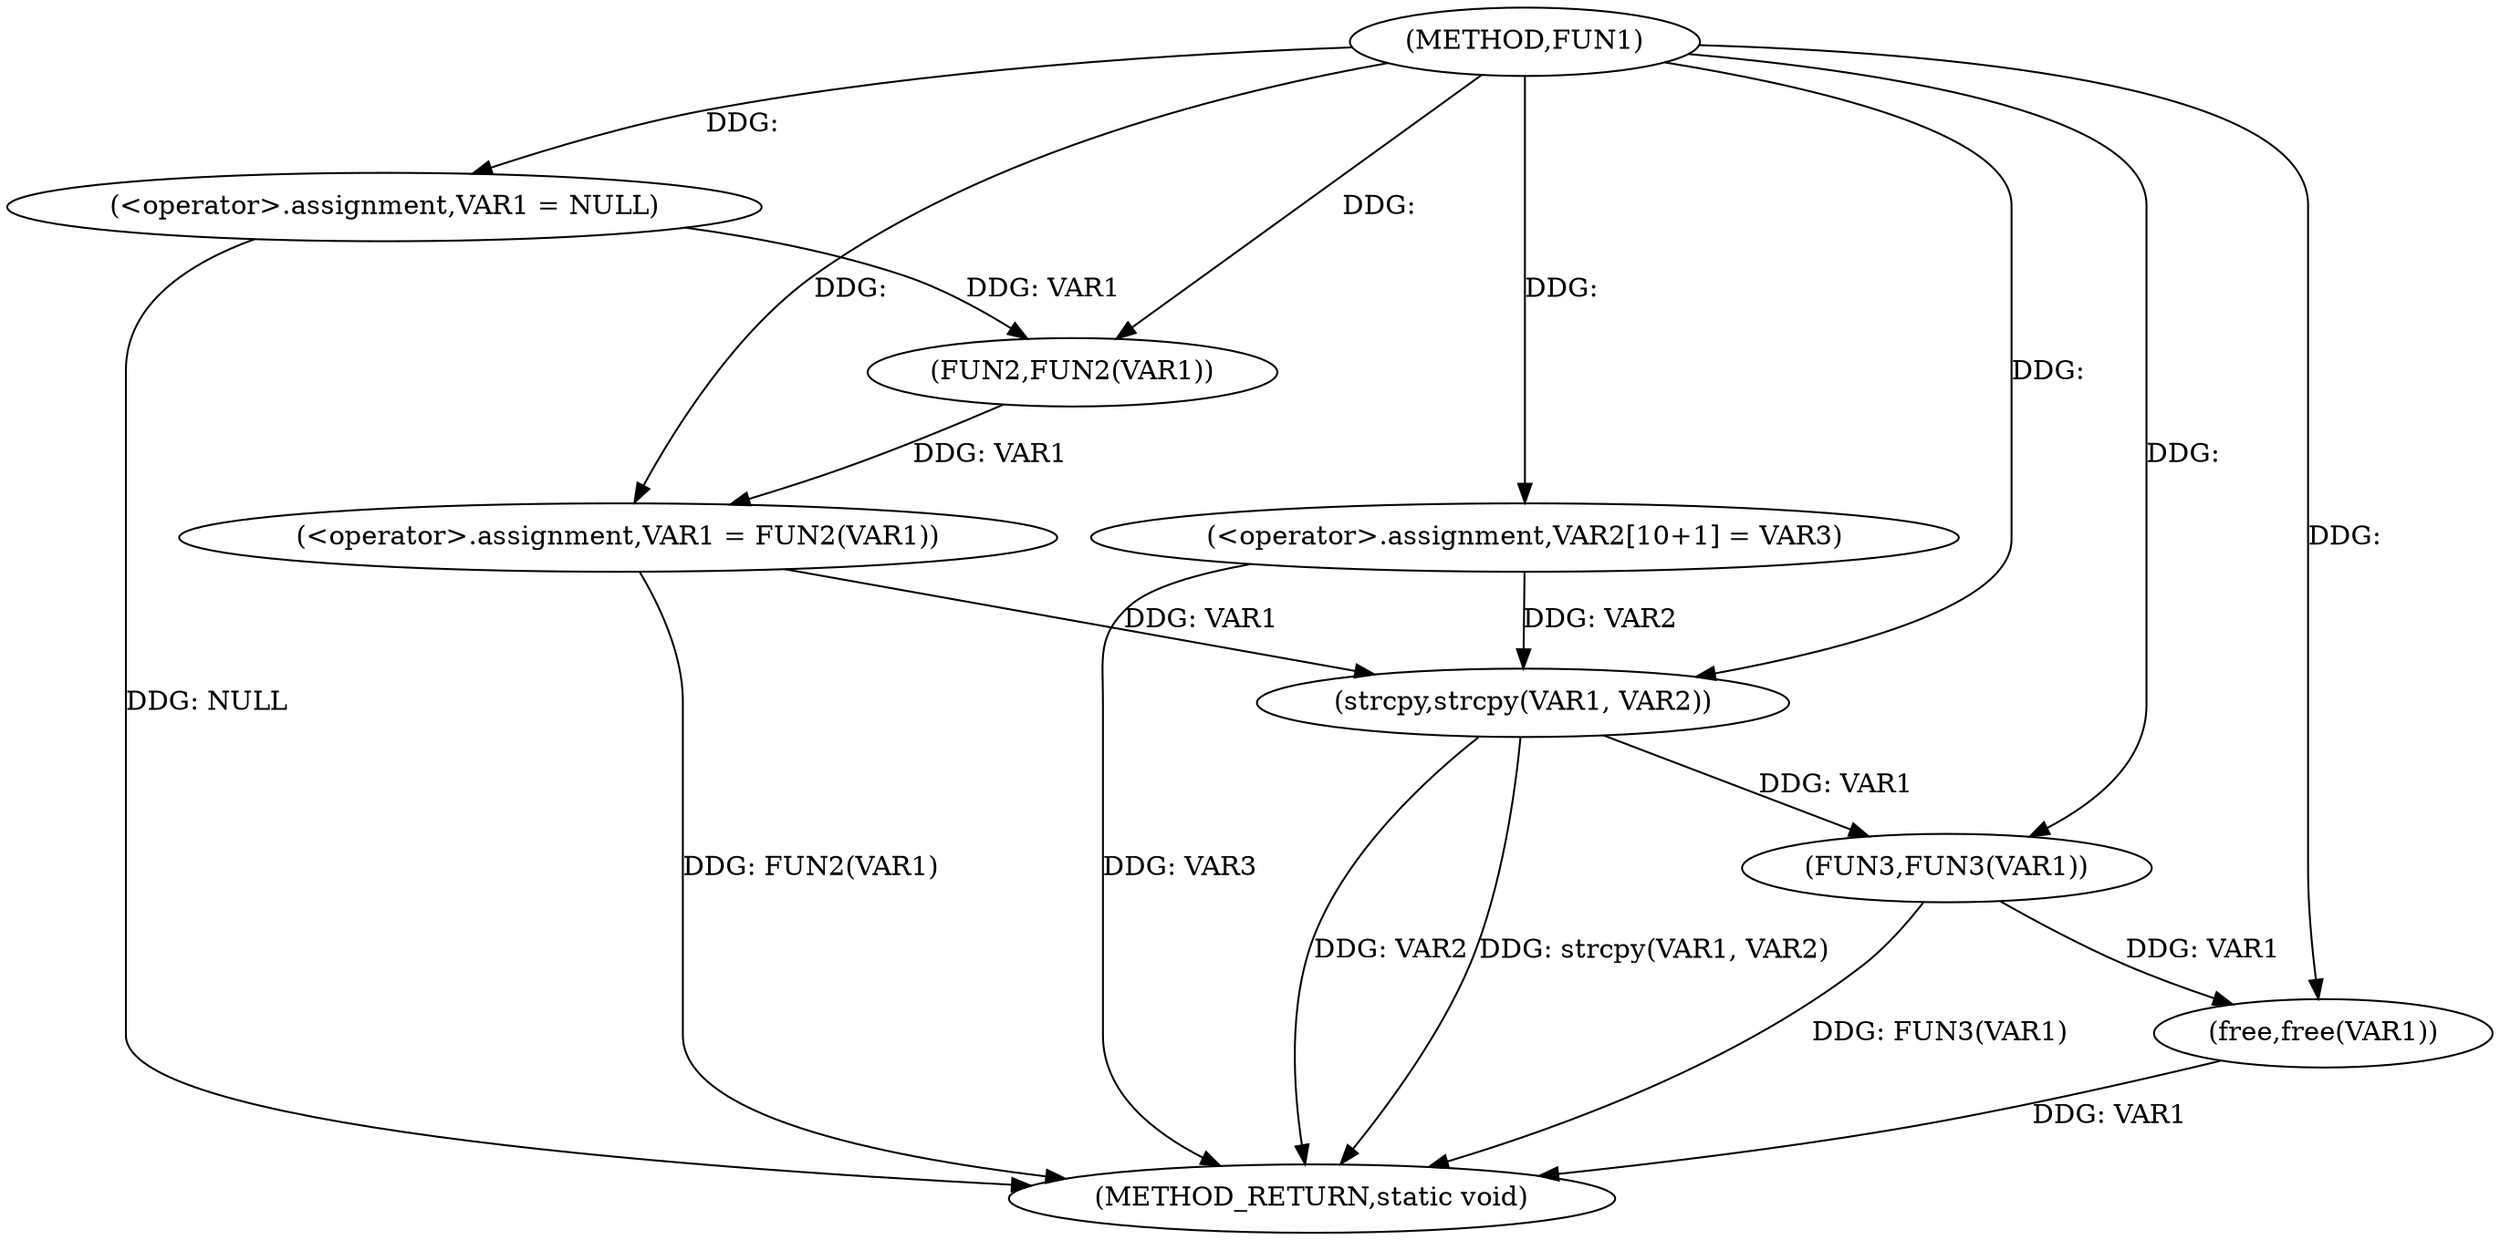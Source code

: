 digraph FUN1 {  
"1000100" [label = "(METHOD,FUN1)" ]
"1000122" [label = "(METHOD_RETURN,static void)" ]
"1000103" [label = "(<operator>.assignment,VAR1 = NULL)" ]
"1000106" [label = "(<operator>.assignment,VAR1 = FUN2(VAR1))" ]
"1000108" [label = "(FUN2,FUN2(VAR1))" ]
"1000112" [label = "(<operator>.assignment,VAR2[10+1] = VAR3)" ]
"1000115" [label = "(strcpy,strcpy(VAR1, VAR2))" ]
"1000118" [label = "(FUN3,FUN3(VAR1))" ]
"1000120" [label = "(free,free(VAR1))" ]
  "1000115" -> "1000122"  [ label = "DDG: VAR2"] 
  "1000106" -> "1000122"  [ label = "DDG: FUN2(VAR1)"] 
  "1000103" -> "1000122"  [ label = "DDG: NULL"] 
  "1000112" -> "1000122"  [ label = "DDG: VAR3"] 
  "1000118" -> "1000122"  [ label = "DDG: FUN3(VAR1)"] 
  "1000115" -> "1000122"  [ label = "DDG: strcpy(VAR1, VAR2)"] 
  "1000120" -> "1000122"  [ label = "DDG: VAR1"] 
  "1000100" -> "1000103"  [ label = "DDG: "] 
  "1000108" -> "1000106"  [ label = "DDG: VAR1"] 
  "1000100" -> "1000106"  [ label = "DDG: "] 
  "1000103" -> "1000108"  [ label = "DDG: VAR1"] 
  "1000100" -> "1000108"  [ label = "DDG: "] 
  "1000100" -> "1000112"  [ label = "DDG: "] 
  "1000106" -> "1000115"  [ label = "DDG: VAR1"] 
  "1000100" -> "1000115"  [ label = "DDG: "] 
  "1000112" -> "1000115"  [ label = "DDG: VAR2"] 
  "1000115" -> "1000118"  [ label = "DDG: VAR1"] 
  "1000100" -> "1000118"  [ label = "DDG: "] 
  "1000118" -> "1000120"  [ label = "DDG: VAR1"] 
  "1000100" -> "1000120"  [ label = "DDG: "] 
}
